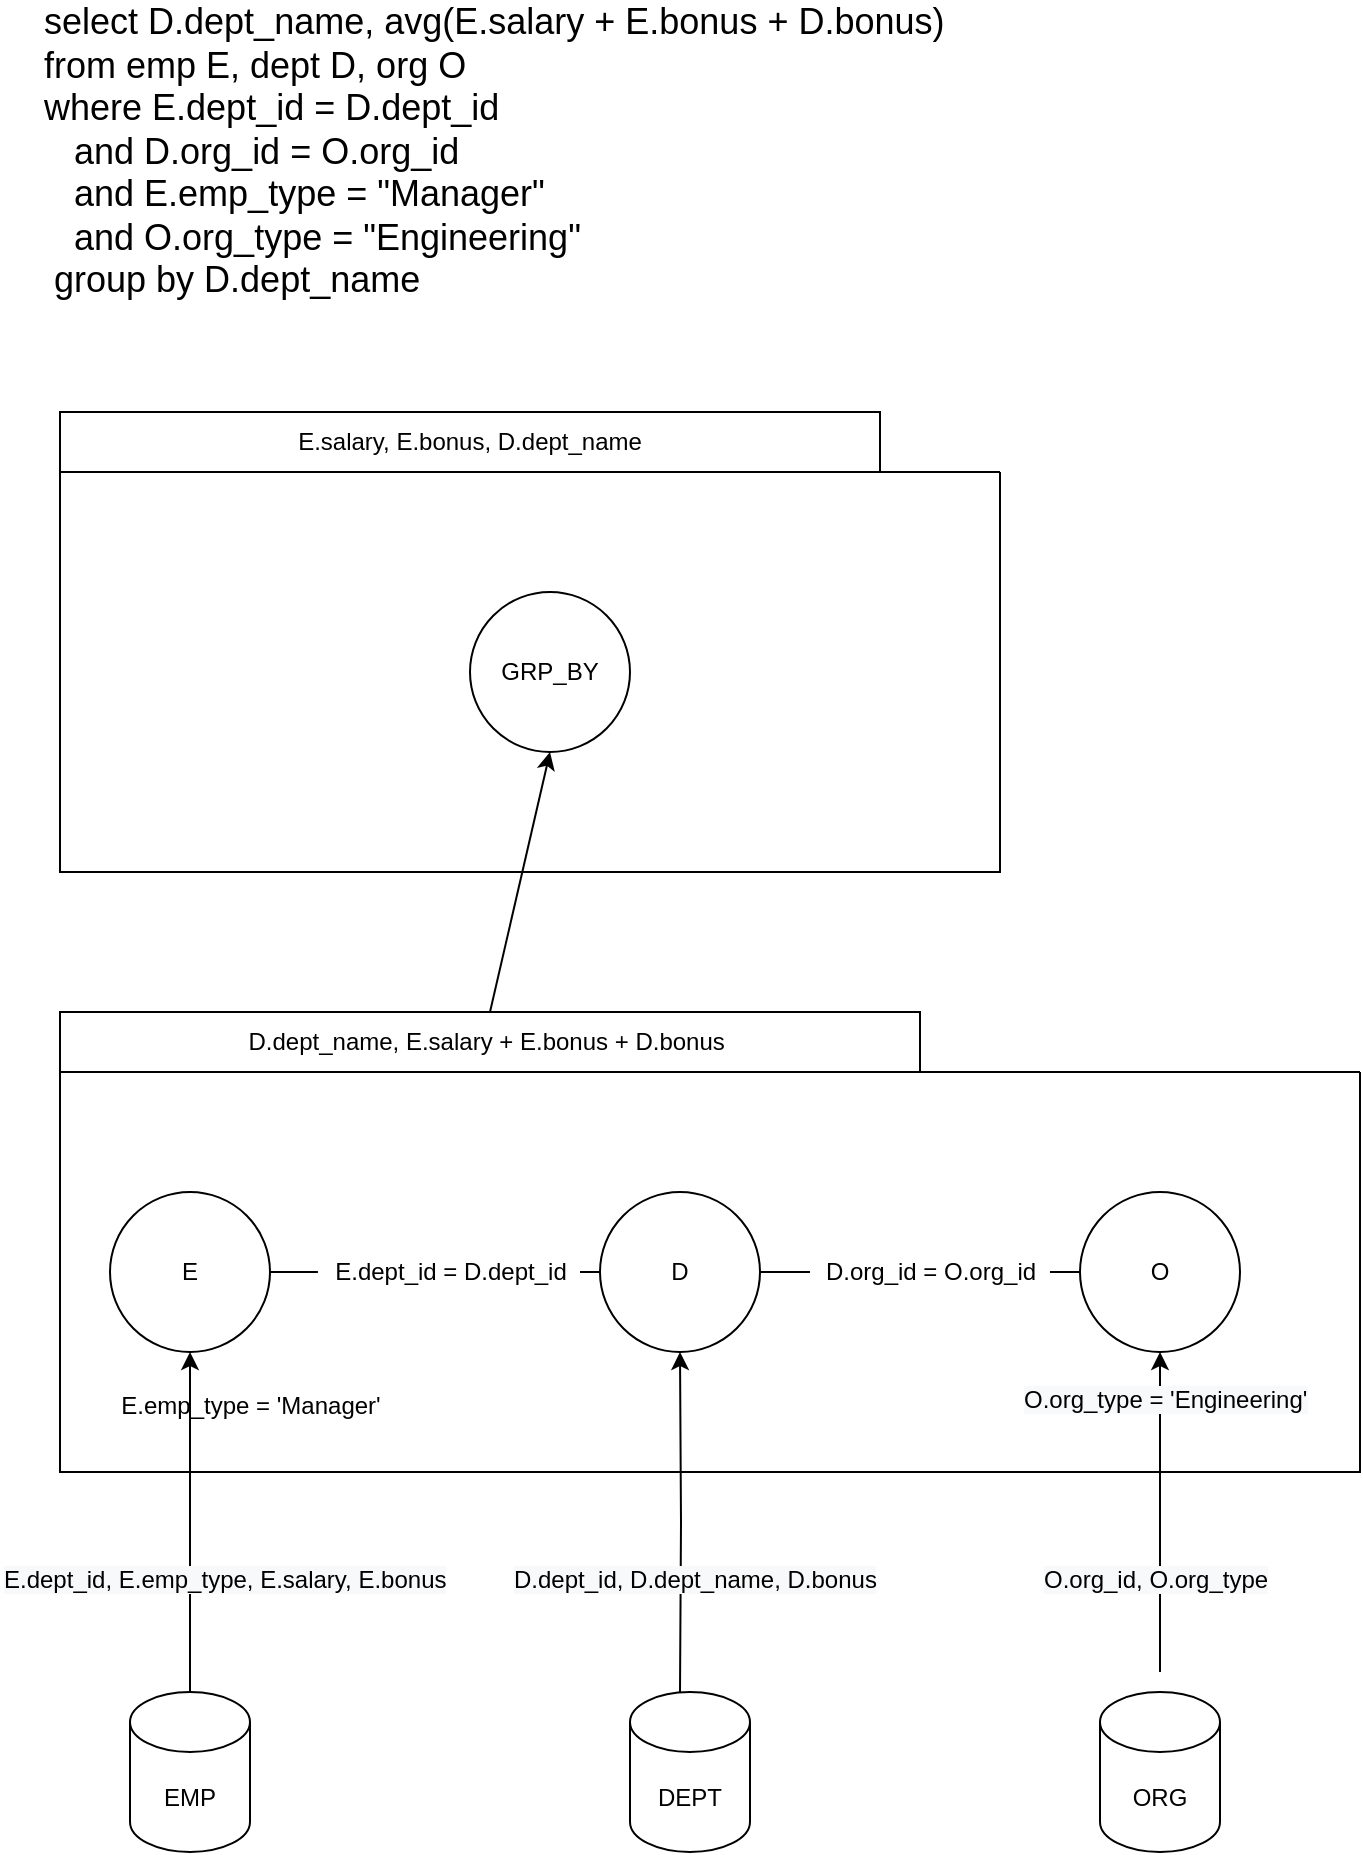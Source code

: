 <mxfile version="16.5.1" type="device"><diagram id="HH1bwzxSmr6gTWSdKmkx" name="Page-1"><mxGraphModel dx="1382" dy="860" grid="1" gridSize="10" guides="1" tooltips="1" connect="1" arrows="1" fold="1" page="1" pageScale="1" pageWidth="850" pageHeight="1100" math="0" shadow="0"><root><mxCell id="0"/><mxCell id="1" parent="0"/><mxCell id="TC9M4JXS39ADeuXZ7Tuf-25" style="edgeStyle=orthogonalEdgeStyle;rounded=0;orthogonalLoop=1;jettySize=auto;html=1;exitX=0.5;exitY=0;exitDx=0;exitDy=0;exitPerimeter=0;fontSize=12;" edge="1" parent="1" source="TC9M4JXS39ADeuXZ7Tuf-23" target="nupYMbU76jO5Frbwuqij-6"><mxGeometry relative="1" as="geometry"/></mxCell><mxCell id="TC9M4JXS39ADeuXZ7Tuf-24" value="" style="endArrow=classic;html=1;rounded=0;fontSize=12;entryX=0.5;entryY=1;entryDx=0;entryDy=0;" edge="1" parent="1" target="TC9M4JXS39ADeuXZ7Tuf-18"><mxGeometry width="50" height="50" relative="1" as="geometry"><mxPoint x="660" y="870" as="sourcePoint"/><mxPoint x="690" y="760" as="targetPoint"/></mxGeometry></mxCell><mxCell id="bFYG-JZ9ZjZwnVwC2FyI-2" value="&lt;font style=&quot;font-size: 18px&quot;&gt;select D.dept_name, avg(E.salary + E.bonus + D.bonus)&lt;br&gt;from emp E, dept D, org O&lt;br&gt;where E.dept_id = D.dept_id&lt;br&gt;&amp;nbsp; &amp;nbsp;and D.org_id = O.org_id&lt;br&gt;&amp;nbsp; &amp;nbsp;and E.emp_type = &quot;Manager&quot;&lt;br&gt;&amp;nbsp; &amp;nbsp;and O.org_type = &quot;Engineering&quot;&lt;br&gt;&amp;nbsp;group by D.dept_name&lt;/font&gt;" style="text;html=1;resizable=0;autosize=1;align=left;verticalAlign=middle;points=[];fillColor=none;strokeColor=none;rounded=0;" parent="1" vertex="1"><mxGeometry x="100" y="50" width="470" height="120" as="geometry"/></mxCell><mxCell id="nupYMbU76jO5Frbwuqij-4" value="" style="swimlane;startSize=0;" parent="1" vertex="1"><mxGeometry x="110" y="570" width="650" height="200" as="geometry"><mxRectangle x="110" y="570" width="50" height="40" as="alternateBounds"/></mxGeometry></mxCell><mxCell id="nupYMbU76jO5Frbwuqij-6" value="E" style="ellipse;whiteSpace=wrap;html=1;aspect=fixed;" parent="nupYMbU76jO5Frbwuqij-4" vertex="1"><mxGeometry x="25" y="60" width="80" height="80" as="geometry"/></mxCell><mxCell id="nupYMbU76jO5Frbwuqij-7" value="D" style="ellipse;whiteSpace=wrap;html=1;aspect=fixed;" parent="nupYMbU76jO5Frbwuqij-4" vertex="1"><mxGeometry x="270" y="60" width="80" height="80" as="geometry"/></mxCell><mxCell id="oFMJYc9A-NJJyvjWjso7-8" value="" style="endArrow=none;html=1;rounded=0;exitX=1;exitY=0.5;exitDx=0;exitDy=0;entryX=0;entryY=0.5;entryDx=0;entryDy=0;startArrow=none;" parent="nupYMbU76jO5Frbwuqij-4" source="oFMJYc9A-NJJyvjWjso7-9" target="nupYMbU76jO5Frbwuqij-7" edge="1"><mxGeometry width="50" height="50" relative="1" as="geometry"><mxPoint x="280" y="-10" as="sourcePoint"/><mxPoint x="330" y="-60" as="targetPoint"/></mxGeometry></mxCell><mxCell id="oFMJYc9A-NJJyvjWjso7-9" value="E.dept_id = D.dept_id" style="text;html=1;align=center;verticalAlign=middle;resizable=0;points=[];autosize=1;strokeColor=none;fillColor=none;" parent="nupYMbU76jO5Frbwuqij-4" vertex="1"><mxGeometry x="130" y="90" width="130" height="20" as="geometry"/></mxCell><mxCell id="oFMJYc9A-NJJyvjWjso7-10" value="" style="endArrow=none;html=1;rounded=0;exitX=1;exitY=0.5;exitDx=0;exitDy=0;entryX=-0.008;entryY=0.5;entryDx=0;entryDy=0;entryPerimeter=0;" parent="nupYMbU76jO5Frbwuqij-4" source="nupYMbU76jO5Frbwuqij-6" target="oFMJYc9A-NJJyvjWjso7-9" edge="1"><mxGeometry width="50" height="50" relative="1" as="geometry"><mxPoint x="280" y="570" as="sourcePoint"/><mxPoint x="150" y="100" as="targetPoint"/></mxGeometry></mxCell><mxCell id="TC9M4JXS39ADeuXZ7Tuf-18" value="O" style="ellipse;whiteSpace=wrap;html=1;aspect=fixed;" vertex="1" parent="nupYMbU76jO5Frbwuqij-4"><mxGeometry x="510" y="60" width="80" height="80" as="geometry"/></mxCell><mxCell id="TC9M4JXS39ADeuXZ7Tuf-19" value="" style="endArrow=none;html=1;rounded=0;exitX=1;exitY=0.5;exitDx=0;exitDy=0;entryX=0;entryY=0.5;entryDx=0;entryDy=0;startArrow=none;" edge="1" parent="nupYMbU76jO5Frbwuqij-4" source="TC9M4JXS39ADeuXZ7Tuf-20" target="TC9M4JXS39ADeuXZ7Tuf-18"><mxGeometry width="50" height="50" relative="1" as="geometry"><mxPoint x="410" y="-580" as="sourcePoint"/><mxPoint x="460" y="-630" as="targetPoint"/></mxGeometry></mxCell><mxCell id="TC9M4JXS39ADeuXZ7Tuf-20" value="D.org_id = O.org_id" style="text;html=1;align=center;verticalAlign=middle;resizable=0;points=[];autosize=1;strokeColor=none;fillColor=none;" vertex="1" parent="nupYMbU76jO5Frbwuqij-4"><mxGeometry x="375" y="90" width="120" height="20" as="geometry"/></mxCell><mxCell id="TC9M4JXS39ADeuXZ7Tuf-21" value="" style="endArrow=none;html=1;rounded=0;exitX=1;exitY=0.5;exitDx=0;exitDy=0;" edge="1" parent="nupYMbU76jO5Frbwuqij-4" source="nupYMbU76jO5Frbwuqij-7" target="TC9M4JXS39ADeuXZ7Tuf-20"><mxGeometry width="50" height="50" relative="1" as="geometry"><mxPoint x="115" y="110" as="sourcePoint"/><mxPoint x="138.96" y="110" as="targetPoint"/></mxGeometry></mxCell><mxCell id="TC9M4JXS39ADeuXZ7Tuf-16" value="&lt;font style=&quot;font-size: 12px&quot;&gt;E.emp_type = 'Manager'&lt;/font&gt;" style="text;html=1;align=center;verticalAlign=middle;resizable=0;points=[];autosize=1;strokeColor=none;fillColor=none;fontSize=18;" vertex="1" parent="nupYMbU76jO5Frbwuqij-4"><mxGeometry x="20" y="150" width="150" height="30" as="geometry"/></mxCell><mxCell id="TC9M4JXS39ADeuXZ7Tuf-22" value="&lt;span style=&quot;color: rgb(0 , 0 , 0) ; font-family: &amp;#34;helvetica&amp;#34; ; font-size: 12px ; font-style: normal ; font-weight: 400 ; letter-spacing: normal ; text-align: center ; text-indent: 0px ; text-transform: none ; word-spacing: 0px ; background-color: rgb(248 , 249 , 250) ; display: inline ; float: none&quot;&gt;O.org_type = 'Engineering'&lt;/span&gt;" style="text;whiteSpace=wrap;html=1;fontSize=12;" vertex="1" parent="nupYMbU76jO5Frbwuqij-4"><mxGeometry x="480" y="150" width="159" height="30" as="geometry"/></mxCell><mxCell id="99AHtmrUv4P-TGMMnkfe-1" value="D.dept_name, E.salary + E.bonus + D.bonus&amp;nbsp;" style="rounded=0;whiteSpace=wrap;html=1;" parent="1" vertex="1"><mxGeometry x="110" y="540" width="430" height="30" as="geometry"/></mxCell><mxCell id="TC9M4JXS39ADeuXZ7Tuf-2" value="" style="swimlane;startSize=0;" vertex="1" parent="1"><mxGeometry x="110" y="270" width="470" height="200" as="geometry"/></mxCell><mxCell id="TC9M4JXS39ADeuXZ7Tuf-3" value="GRP_BY" style="ellipse;whiteSpace=wrap;html=1;aspect=fixed;" vertex="1" parent="TC9M4JXS39ADeuXZ7Tuf-2"><mxGeometry x="205" y="60" width="80" height="80" as="geometry"/></mxCell><mxCell id="TC9M4JXS39ADeuXZ7Tuf-8" value="E.salary, E.bonus, D.dept_name" style="rounded=0;whiteSpace=wrap;html=1;" vertex="1" parent="1"><mxGeometry x="110" y="240" width="410" height="30" as="geometry"/></mxCell><mxCell id="TC9M4JXS39ADeuXZ7Tuf-14" value="" style="endArrow=classic;html=1;rounded=0;fontSize=18;entryX=0.5;entryY=1;entryDx=0;entryDy=0;exitX=0.5;exitY=0;exitDx=0;exitDy=0;" edge="1" parent="1" source="99AHtmrUv4P-TGMMnkfe-1" target="TC9M4JXS39ADeuXZ7Tuf-3"><mxGeometry width="50" height="50" relative="1" as="geometry"><mxPoint x="540" y="420" as="sourcePoint"/><mxPoint x="590" y="370" as="targetPoint"/></mxGeometry></mxCell><mxCell id="TC9M4JXS39ADeuXZ7Tuf-23" value="EMP" style="shape=cylinder3;whiteSpace=wrap;html=1;boundedLbl=1;backgroundOutline=1;size=15;fontSize=12;" vertex="1" parent="1"><mxGeometry x="145" y="880" width="60" height="80" as="geometry"/></mxCell><mxCell id="TC9M4JXS39ADeuXZ7Tuf-26" value="&lt;span style=&quot;color: rgb(0 , 0 , 0) ; font-family: &amp;#34;helvetica&amp;#34; ; font-size: 12px ; font-style: normal ; font-weight: 400 ; letter-spacing: normal ; text-align: center ; text-indent: 0px ; text-transform: none ; word-spacing: 0px ; background-color: rgb(248 , 249 , 250) ; display: inline ; float: none&quot;&gt;E.dept_id, E.emp_type, E.salary, E.bonus&lt;/span&gt;" style="text;whiteSpace=wrap;html=1;fontSize=12;" vertex="1" parent="1"><mxGeometry x="80" y="810" width="250" height="30" as="geometry"/></mxCell><mxCell id="TC9M4JXS39ADeuXZ7Tuf-28" value="DEPT" style="shape=cylinder3;whiteSpace=wrap;html=1;boundedLbl=1;backgroundOutline=1;size=15;fontSize=12;" vertex="1" parent="1"><mxGeometry x="395" y="880" width="60" height="80" as="geometry"/></mxCell><mxCell id="TC9M4JXS39ADeuXZ7Tuf-29" value="ORG" style="shape=cylinder3;whiteSpace=wrap;html=1;boundedLbl=1;backgroundOutline=1;size=15;fontSize=12;" vertex="1" parent="1"><mxGeometry x="630" y="880" width="60" height="80" as="geometry"/></mxCell><mxCell id="TC9M4JXS39ADeuXZ7Tuf-30" style="edgeStyle=orthogonalEdgeStyle;rounded=0;orthogonalLoop=1;jettySize=auto;html=1;fontSize=12;entryX=0.5;entryY=1;entryDx=0;entryDy=0;" edge="1" parent="1" target="nupYMbU76jO5Frbwuqij-7"><mxGeometry relative="1" as="geometry"><mxPoint x="420" y="880" as="sourcePoint"/><mxPoint x="185" y="720" as="targetPoint"/></mxGeometry></mxCell><mxCell id="TC9M4JXS39ADeuXZ7Tuf-31" value="&lt;span style=&quot;color: rgb(0 , 0 , 0) ; font-family: &amp;#34;helvetica&amp;#34; ; font-size: 12px ; font-style: normal ; font-weight: 400 ; letter-spacing: normal ; text-align: center ; text-indent: 0px ; text-transform: none ; word-spacing: 0px ; background-color: rgb(248 , 249 , 250) ; display: inline ; float: none&quot;&gt;D.dept_id, D.dept_name, D.bonus&lt;/span&gt;" style="text;whiteSpace=wrap;html=1;fontSize=12;" vertex="1" parent="1"><mxGeometry x="335" y="810" width="200" height="30" as="geometry"/></mxCell><mxCell id="TC9M4JXS39ADeuXZ7Tuf-32" value="&lt;meta charset=&quot;utf-8&quot;&gt;&lt;span style=&quot;color: rgb(0, 0, 0); font-family: helvetica; font-size: 12px; font-style: normal; font-weight: 400; letter-spacing: normal; text-align: center; text-indent: 0px; text-transform: none; word-spacing: 0px; background-color: rgb(248, 249, 250); display: inline; float: none;&quot;&gt;O.org_id, O.org_type&lt;/span&gt;" style="text;whiteSpace=wrap;html=1;fontSize=12;" vertex="1" parent="1"><mxGeometry x="600" y="810" width="140" height="30" as="geometry"/></mxCell></root></mxGraphModel></diagram></mxfile>